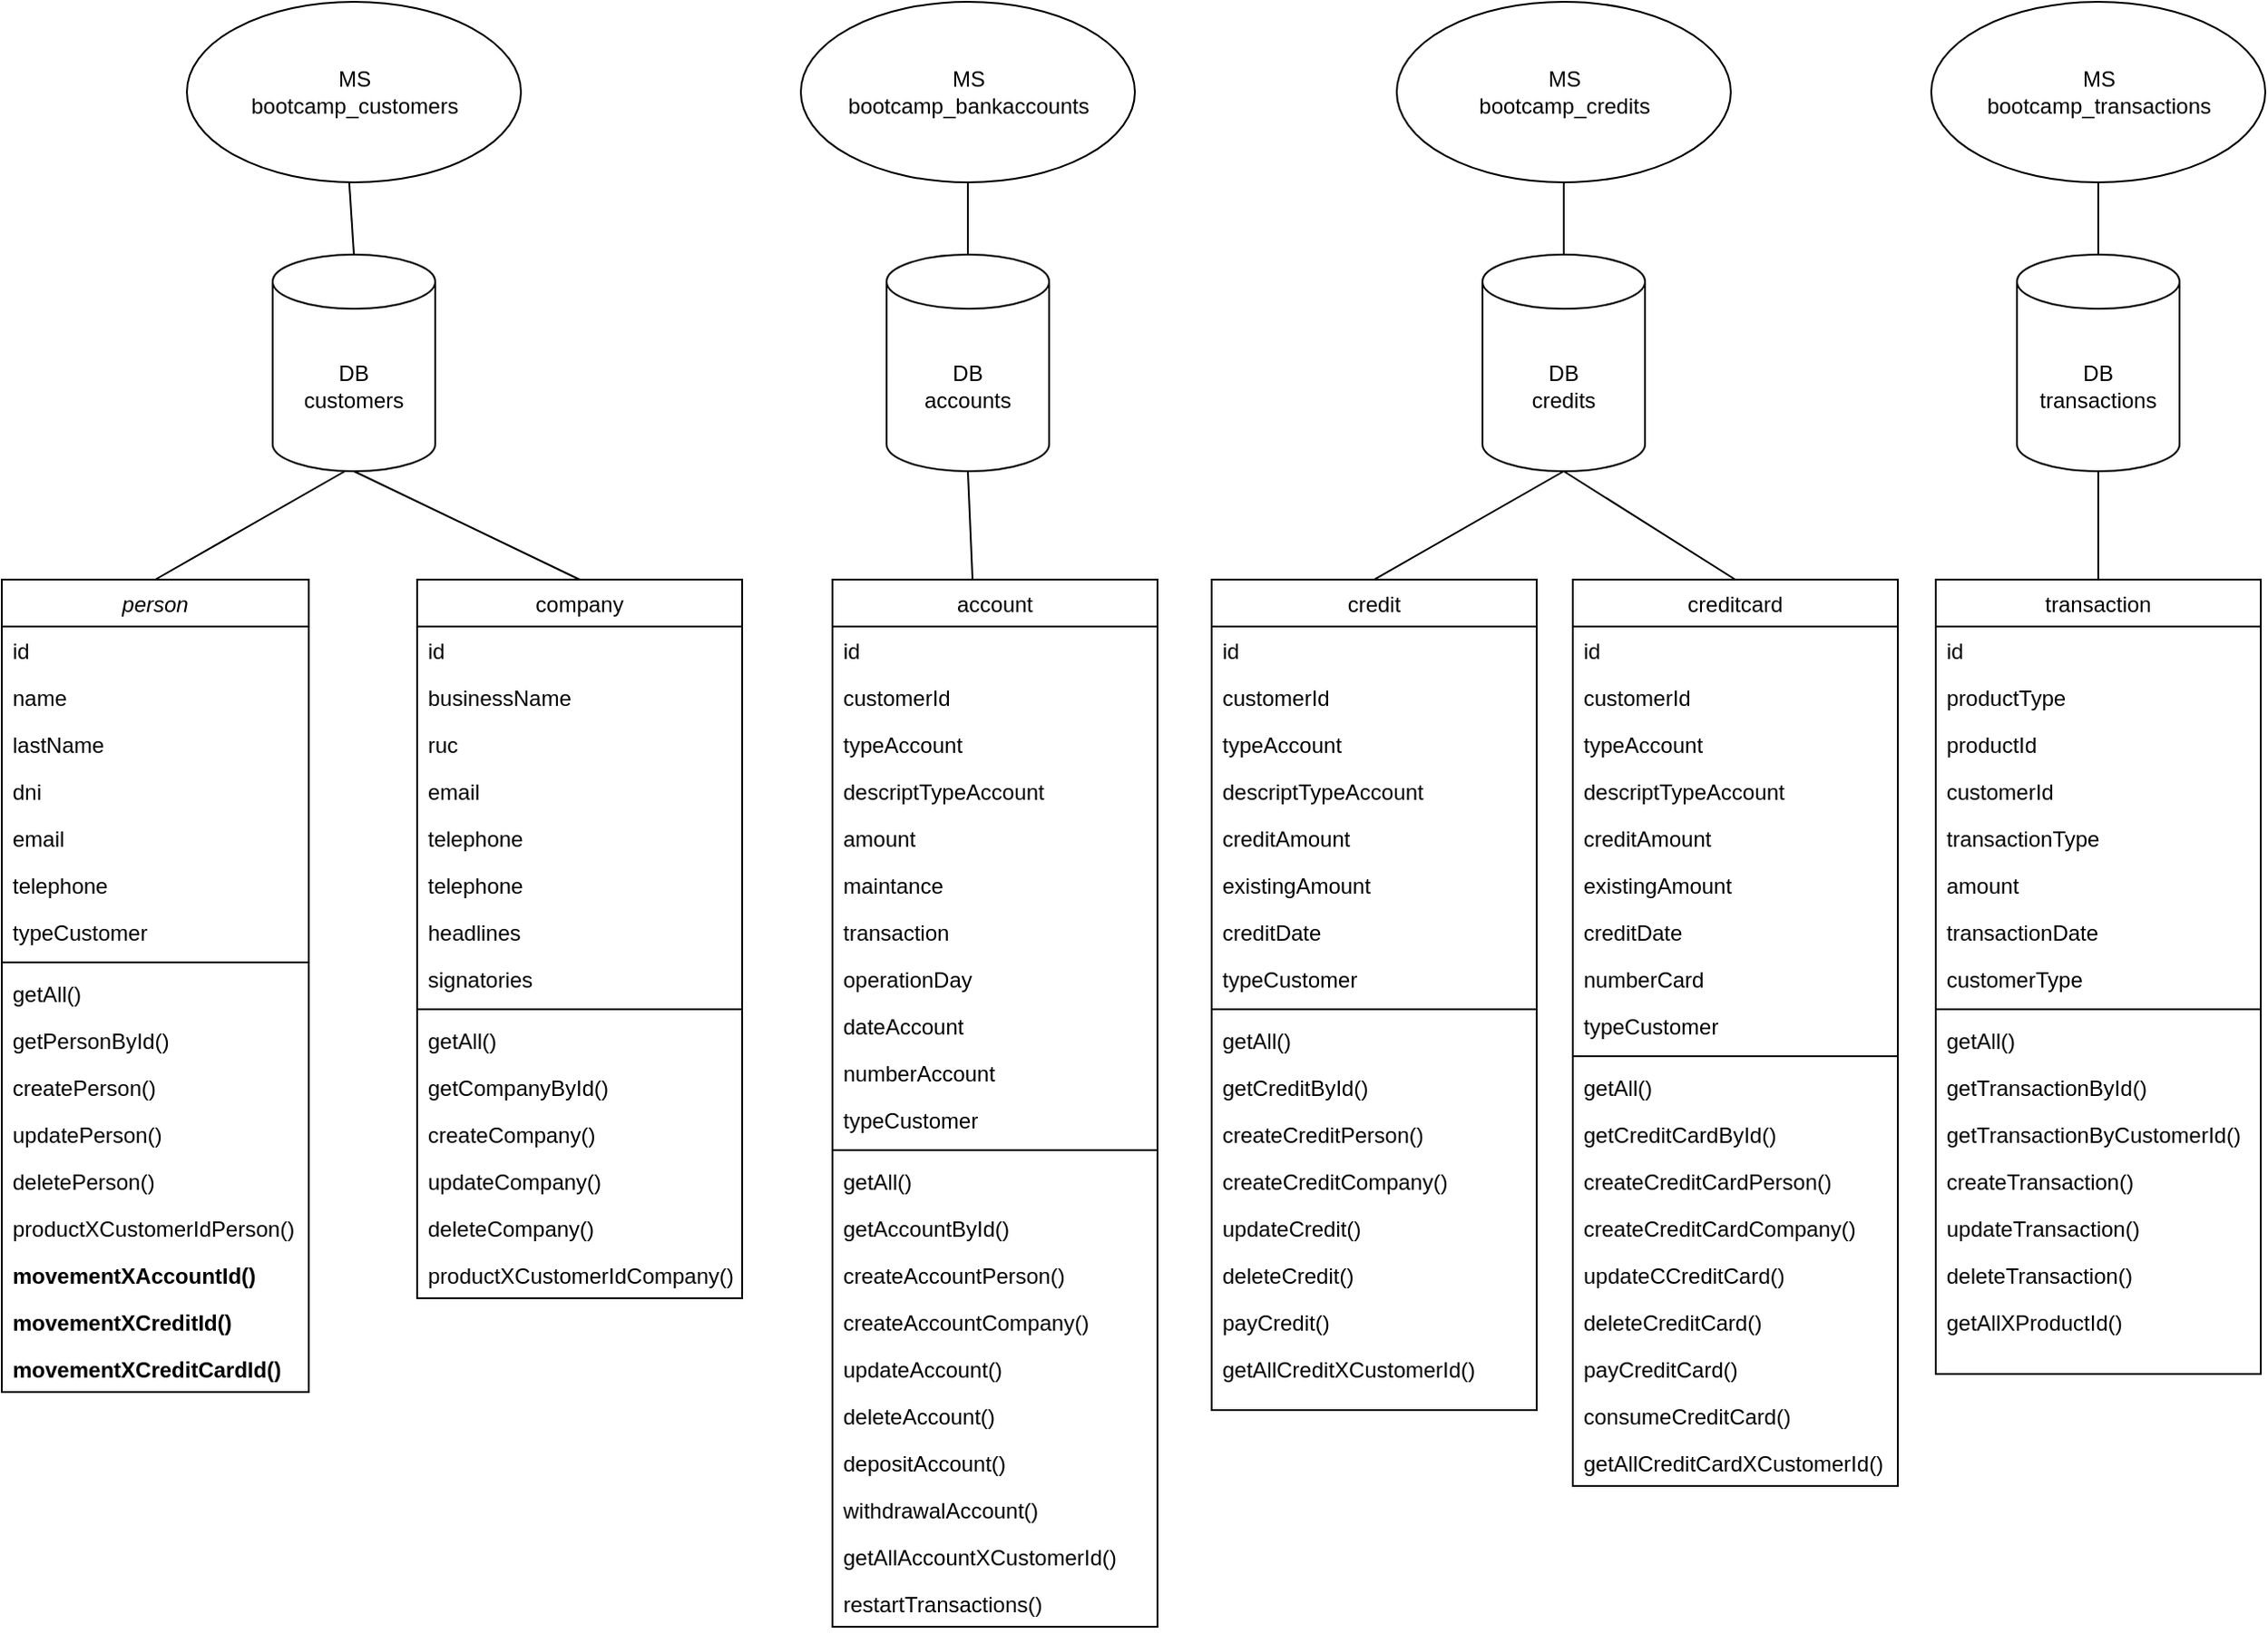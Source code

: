 <mxfile version="20.8.11" type="device"><diagram id="C5RBs43oDa-KdzZeNtuy" name="Page-1"><mxGraphModel dx="2100" dy="2215" grid="1" gridSize="10" guides="1" tooltips="1" connect="1" arrows="1" fold="1" page="1" pageScale="1" pageWidth="827" pageHeight="1169" math="0" shadow="0"><root><mxCell id="WIyWlLk6GJQsqaUBKTNV-0"/><mxCell id="WIyWlLk6GJQsqaUBKTNV-1" parent="WIyWlLk6GJQsqaUBKTNV-0"/><mxCell id="zkfFHV4jXpPFQw0GAbJ--0" value="person" style="swimlane;fontStyle=2;align=center;verticalAlign=top;childLayout=stackLayout;horizontal=1;startSize=26;horizontalStack=0;resizeParent=1;resizeLast=0;collapsible=1;marginBottom=0;rounded=0;shadow=0;strokeWidth=1;" parent="WIyWlLk6GJQsqaUBKTNV-1" vertex="1"><mxGeometry x="80" y="40" width="170" height="450" as="geometry"><mxRectangle x="230" y="140" width="160" height="26" as="alternateBounds"/></mxGeometry></mxCell><mxCell id="zkfFHV4jXpPFQw0GAbJ--1" value="id" style="text;align=left;verticalAlign=top;spacingLeft=4;spacingRight=4;overflow=hidden;rotatable=0;points=[[0,0.5],[1,0.5]];portConstraint=eastwest;" parent="zkfFHV4jXpPFQw0GAbJ--0" vertex="1"><mxGeometry y="26" width="170" height="26" as="geometry"/></mxCell><mxCell id="zkfFHV4jXpPFQw0GAbJ--2" value="name" style="text;align=left;verticalAlign=top;spacingLeft=4;spacingRight=4;overflow=hidden;rotatable=0;points=[[0,0.5],[1,0.5]];portConstraint=eastwest;rounded=0;shadow=0;html=0;" parent="zkfFHV4jXpPFQw0GAbJ--0" vertex="1"><mxGeometry y="52" width="170" height="26" as="geometry"/></mxCell><mxCell id="zkfFHV4jXpPFQw0GAbJ--3" value="lastName" style="text;align=left;verticalAlign=top;spacingLeft=4;spacingRight=4;overflow=hidden;rotatable=0;points=[[0,0.5],[1,0.5]];portConstraint=eastwest;rounded=0;shadow=0;html=0;" parent="zkfFHV4jXpPFQw0GAbJ--0" vertex="1"><mxGeometry y="78" width="170" height="26" as="geometry"/></mxCell><mxCell id="zkfFHV4jXpPFQw0GAbJ--5" value="dni" style="text;align=left;verticalAlign=top;spacingLeft=4;spacingRight=4;overflow=hidden;rotatable=0;points=[[0,0.5],[1,0.5]];portConstraint=eastwest;" parent="zkfFHV4jXpPFQw0GAbJ--0" vertex="1"><mxGeometry y="104" width="170" height="26" as="geometry"/></mxCell><mxCell id="VMvvwazO_1boUIIF1eFx-0" value="email" style="text;align=left;verticalAlign=top;spacingLeft=4;spacingRight=4;overflow=hidden;rotatable=0;points=[[0,0.5],[1,0.5]];portConstraint=eastwest;rounded=0;shadow=0;html=0;" vertex="1" parent="zkfFHV4jXpPFQw0GAbJ--0"><mxGeometry y="130" width="170" height="26" as="geometry"/></mxCell><mxCell id="VMvvwazO_1boUIIF1eFx-2" value="telephone" style="text;align=left;verticalAlign=top;spacingLeft=4;spacingRight=4;overflow=hidden;rotatable=0;points=[[0,0.5],[1,0.5]];portConstraint=eastwest;rounded=0;shadow=0;html=0;" vertex="1" parent="zkfFHV4jXpPFQw0GAbJ--0"><mxGeometry y="156" width="170" height="26" as="geometry"/></mxCell><mxCell id="VMvvwazO_1boUIIF1eFx-3" value="typeCustomer" style="text;align=left;verticalAlign=top;spacingLeft=4;spacingRight=4;overflow=hidden;rotatable=0;points=[[0,0.5],[1,0.5]];portConstraint=eastwest;rounded=0;shadow=0;html=0;" vertex="1" parent="zkfFHV4jXpPFQw0GAbJ--0"><mxGeometry y="182" width="170" height="26" as="geometry"/></mxCell><mxCell id="zkfFHV4jXpPFQw0GAbJ--4" value="" style="line;html=1;strokeWidth=1;align=left;verticalAlign=middle;spacingTop=-1;spacingLeft=3;spacingRight=3;rotatable=0;labelPosition=right;points=[];portConstraint=eastwest;" parent="zkfFHV4jXpPFQw0GAbJ--0" vertex="1"><mxGeometry y="208" width="170" height="8" as="geometry"/></mxCell><mxCell id="VMvvwazO_1boUIIF1eFx-1" value="getAll()" style="text;align=left;verticalAlign=top;spacingLeft=4;spacingRight=4;overflow=hidden;rotatable=0;points=[[0,0.5],[1,0.5]];portConstraint=eastwest;rounded=0;shadow=0;html=0;" vertex="1" parent="zkfFHV4jXpPFQw0GAbJ--0"><mxGeometry y="216" width="170" height="26" as="geometry"/></mxCell><mxCell id="VMvvwazO_1boUIIF1eFx-4" value="getPersonById()" style="text;align=left;verticalAlign=top;spacingLeft=4;spacingRight=4;overflow=hidden;rotatable=0;points=[[0,0.5],[1,0.5]];portConstraint=eastwest;rounded=0;shadow=0;html=0;" vertex="1" parent="zkfFHV4jXpPFQw0GAbJ--0"><mxGeometry y="242" width="170" height="26" as="geometry"/></mxCell><mxCell id="VMvvwazO_1boUIIF1eFx-5" value="createPerson()" style="text;align=left;verticalAlign=top;spacingLeft=4;spacingRight=4;overflow=hidden;rotatable=0;points=[[0,0.5],[1,0.5]];portConstraint=eastwest;rounded=0;shadow=0;html=0;" vertex="1" parent="zkfFHV4jXpPFQw0GAbJ--0"><mxGeometry y="268" width="170" height="26" as="geometry"/></mxCell><mxCell id="VMvvwazO_1boUIIF1eFx-6" value="updatePerson()" style="text;align=left;verticalAlign=top;spacingLeft=4;spacingRight=4;overflow=hidden;rotatable=0;points=[[0,0.5],[1,0.5]];portConstraint=eastwest;rounded=0;shadow=0;html=0;" vertex="1" parent="zkfFHV4jXpPFQw0GAbJ--0"><mxGeometry y="294" width="170" height="26" as="geometry"/></mxCell><mxCell id="VMvvwazO_1boUIIF1eFx-7" value="deletePerson()" style="text;align=left;verticalAlign=top;spacingLeft=4;spacingRight=4;overflow=hidden;rotatable=0;points=[[0,0.5],[1,0.5]];portConstraint=eastwest;rounded=0;shadow=0;html=0;" vertex="1" parent="zkfFHV4jXpPFQw0GAbJ--0"><mxGeometry y="320" width="170" height="26" as="geometry"/></mxCell><mxCell id="VMvvwazO_1boUIIF1eFx-31" value="productXCustomerIdPerson()" style="text;align=left;verticalAlign=top;spacingLeft=4;spacingRight=4;overflow=hidden;rotatable=0;points=[[0,0.5],[1,0.5]];portConstraint=eastwest;rounded=0;shadow=0;html=0;" vertex="1" parent="zkfFHV4jXpPFQw0GAbJ--0"><mxGeometry y="346" width="170" height="26" as="geometry"/></mxCell><mxCell id="VMvvwazO_1boUIIF1eFx-33" value="movementXAccountId()" style="text;align=left;verticalAlign=top;spacingLeft=4;spacingRight=4;overflow=hidden;rotatable=0;points=[[0,0.5],[1,0.5]];portConstraint=eastwest;rounded=0;shadow=0;html=0;fontStyle=1" vertex="1" parent="zkfFHV4jXpPFQw0GAbJ--0"><mxGeometry y="372" width="170" height="26" as="geometry"/></mxCell><mxCell id="VMvvwazO_1boUIIF1eFx-34" value="movementXCreditId()" style="text;align=left;verticalAlign=top;spacingLeft=4;spacingRight=4;overflow=hidden;rotatable=0;points=[[0,0.5],[1,0.5]];portConstraint=eastwest;rounded=0;shadow=0;html=0;fontStyle=1" vertex="1" parent="zkfFHV4jXpPFQw0GAbJ--0"><mxGeometry y="398" width="170" height="26" as="geometry"/></mxCell><mxCell id="VMvvwazO_1boUIIF1eFx-35" value="movementXCreditCardId()" style="text;align=left;verticalAlign=top;spacingLeft=4;spacingRight=4;overflow=hidden;rotatable=0;points=[[0,0.5],[1,0.5]];portConstraint=eastwest;rounded=0;shadow=0;html=0;fontStyle=1" vertex="1" parent="zkfFHV4jXpPFQw0GAbJ--0"><mxGeometry y="424" width="170" height="26" as="geometry"/></mxCell><mxCell id="zkfFHV4jXpPFQw0GAbJ--17" value="company" style="swimlane;fontStyle=0;align=center;verticalAlign=top;childLayout=stackLayout;horizontal=1;startSize=26;horizontalStack=0;resizeParent=1;resizeLast=0;collapsible=1;marginBottom=0;rounded=0;shadow=0;strokeWidth=1;" parent="WIyWlLk6GJQsqaUBKTNV-1" vertex="1"><mxGeometry x="310" y="40" width="180" height="398" as="geometry"><mxRectangle x="550" y="140" width="160" height="26" as="alternateBounds"/></mxGeometry></mxCell><mxCell id="zkfFHV4jXpPFQw0GAbJ--18" value="id" style="text;align=left;verticalAlign=top;spacingLeft=4;spacingRight=4;overflow=hidden;rotatable=0;points=[[0,0.5],[1,0.5]];portConstraint=eastwest;" parent="zkfFHV4jXpPFQw0GAbJ--17" vertex="1"><mxGeometry y="26" width="180" height="26" as="geometry"/></mxCell><mxCell id="zkfFHV4jXpPFQw0GAbJ--19" value="businessName" style="text;align=left;verticalAlign=top;spacingLeft=4;spacingRight=4;overflow=hidden;rotatable=0;points=[[0,0.5],[1,0.5]];portConstraint=eastwest;rounded=0;shadow=0;html=0;" parent="zkfFHV4jXpPFQw0GAbJ--17" vertex="1"><mxGeometry y="52" width="180" height="26" as="geometry"/></mxCell><mxCell id="zkfFHV4jXpPFQw0GAbJ--20" value="ruc" style="text;align=left;verticalAlign=top;spacingLeft=4;spacingRight=4;overflow=hidden;rotatable=0;points=[[0,0.5],[1,0.5]];portConstraint=eastwest;rounded=0;shadow=0;html=0;" parent="zkfFHV4jXpPFQw0GAbJ--17" vertex="1"><mxGeometry y="78" width="180" height="26" as="geometry"/></mxCell><mxCell id="zkfFHV4jXpPFQw0GAbJ--21" value="email" style="text;align=left;verticalAlign=top;spacingLeft=4;spacingRight=4;overflow=hidden;rotatable=0;points=[[0,0.5],[1,0.5]];portConstraint=eastwest;rounded=0;shadow=0;html=0;" parent="zkfFHV4jXpPFQw0GAbJ--17" vertex="1"><mxGeometry y="104" width="180" height="26" as="geometry"/></mxCell><mxCell id="zkfFHV4jXpPFQw0GAbJ--22" value="telephone" style="text;align=left;verticalAlign=top;spacingLeft=4;spacingRight=4;overflow=hidden;rotatable=0;points=[[0,0.5],[1,0.5]];portConstraint=eastwest;rounded=0;shadow=0;html=0;" parent="zkfFHV4jXpPFQw0GAbJ--17" vertex="1"><mxGeometry y="130" width="180" height="26" as="geometry"/></mxCell><mxCell id="VMvvwazO_1boUIIF1eFx-20" value="telephone" style="text;align=left;verticalAlign=top;spacingLeft=4;spacingRight=4;overflow=hidden;rotatable=0;points=[[0,0.5],[1,0.5]];portConstraint=eastwest;rounded=0;shadow=0;html=0;" vertex="1" parent="zkfFHV4jXpPFQw0GAbJ--17"><mxGeometry y="156" width="180" height="26" as="geometry"/></mxCell><mxCell id="VMvvwazO_1boUIIF1eFx-21" value="headlines" style="text;align=left;verticalAlign=top;spacingLeft=4;spacingRight=4;overflow=hidden;rotatable=0;points=[[0,0.5],[1,0.5]];portConstraint=eastwest;rounded=0;shadow=0;html=0;" vertex="1" parent="zkfFHV4jXpPFQw0GAbJ--17"><mxGeometry y="182" width="180" height="26" as="geometry"/></mxCell><mxCell id="VMvvwazO_1boUIIF1eFx-22" value="signatories" style="text;align=left;verticalAlign=top;spacingLeft=4;spacingRight=4;overflow=hidden;rotatable=0;points=[[0,0.5],[1,0.5]];portConstraint=eastwest;rounded=0;shadow=0;html=0;" vertex="1" parent="zkfFHV4jXpPFQw0GAbJ--17"><mxGeometry y="208" width="180" height="26" as="geometry"/></mxCell><mxCell id="zkfFHV4jXpPFQw0GAbJ--23" value="" style="line;html=1;strokeWidth=1;align=left;verticalAlign=middle;spacingTop=-1;spacingLeft=3;spacingRight=3;rotatable=0;labelPosition=right;points=[];portConstraint=eastwest;" parent="zkfFHV4jXpPFQw0GAbJ--17" vertex="1"><mxGeometry y="234" width="180" height="8" as="geometry"/></mxCell><mxCell id="zkfFHV4jXpPFQw0GAbJ--24" value="getAll()" style="text;align=left;verticalAlign=top;spacingLeft=4;spacingRight=4;overflow=hidden;rotatable=0;points=[[0,0.5],[1,0.5]];portConstraint=eastwest;" parent="zkfFHV4jXpPFQw0GAbJ--17" vertex="1"><mxGeometry y="242" width="180" height="26" as="geometry"/></mxCell><mxCell id="VMvvwazO_1boUIIF1eFx-23" value="getCompanyById()" style="text;align=left;verticalAlign=top;spacingLeft=4;spacingRight=4;overflow=hidden;rotatable=0;points=[[0,0.5],[1,0.5]];portConstraint=eastwest;" vertex="1" parent="zkfFHV4jXpPFQw0GAbJ--17"><mxGeometry y="268" width="180" height="26" as="geometry"/></mxCell><mxCell id="VMvvwazO_1boUIIF1eFx-24" value="createCompany()" style="text;align=left;verticalAlign=top;spacingLeft=4;spacingRight=4;overflow=hidden;rotatable=0;points=[[0,0.5],[1,0.5]];portConstraint=eastwest;" vertex="1" parent="zkfFHV4jXpPFQw0GAbJ--17"><mxGeometry y="294" width="180" height="26" as="geometry"/></mxCell><mxCell id="VMvvwazO_1boUIIF1eFx-25" value="updateCompany()" style="text;align=left;verticalAlign=top;spacingLeft=4;spacingRight=4;overflow=hidden;rotatable=0;points=[[0,0.5],[1,0.5]];portConstraint=eastwest;" vertex="1" parent="zkfFHV4jXpPFQw0GAbJ--17"><mxGeometry y="320" width="180" height="26" as="geometry"/></mxCell><mxCell id="VMvvwazO_1boUIIF1eFx-28" value="deleteCompany()" style="text;align=left;verticalAlign=top;spacingLeft=4;spacingRight=4;overflow=hidden;rotatable=0;points=[[0,0.5],[1,0.5]];portConstraint=eastwest;" vertex="1" parent="zkfFHV4jXpPFQw0GAbJ--17"><mxGeometry y="346" width="180" height="26" as="geometry"/></mxCell><mxCell id="VMvvwazO_1boUIIF1eFx-32" value="productXCustomerIdCompany()" style="text;align=left;verticalAlign=top;spacingLeft=4;spacingRight=4;overflow=hidden;rotatable=0;points=[[0,0.5],[1,0.5]];portConstraint=eastwest;" vertex="1" parent="zkfFHV4jXpPFQw0GAbJ--17"><mxGeometry y="372" width="180" height="26" as="geometry"/></mxCell><mxCell id="VMvvwazO_1boUIIF1eFx-36" value="account" style="swimlane;fontStyle=0;align=center;verticalAlign=top;childLayout=stackLayout;horizontal=1;startSize=26;horizontalStack=0;resizeParent=1;resizeLast=0;collapsible=1;marginBottom=0;rounded=0;shadow=0;strokeWidth=1;" vertex="1" parent="WIyWlLk6GJQsqaUBKTNV-1"><mxGeometry x="540" y="40" width="180" height="580" as="geometry"><mxRectangle x="550" y="140" width="160" height="26" as="alternateBounds"/></mxGeometry></mxCell><mxCell id="VMvvwazO_1boUIIF1eFx-37" value="id" style="text;align=left;verticalAlign=top;spacingLeft=4;spacingRight=4;overflow=hidden;rotatable=0;points=[[0,0.5],[1,0.5]];portConstraint=eastwest;" vertex="1" parent="VMvvwazO_1boUIIF1eFx-36"><mxGeometry y="26" width="180" height="26" as="geometry"/></mxCell><mxCell id="VMvvwazO_1boUIIF1eFx-38" value="customerId" style="text;align=left;verticalAlign=top;spacingLeft=4;spacingRight=4;overflow=hidden;rotatable=0;points=[[0,0.5],[1,0.5]];portConstraint=eastwest;rounded=0;shadow=0;html=0;" vertex="1" parent="VMvvwazO_1boUIIF1eFx-36"><mxGeometry y="52" width="180" height="26" as="geometry"/></mxCell><mxCell id="VMvvwazO_1boUIIF1eFx-39" value="typeAccount" style="text;align=left;verticalAlign=top;spacingLeft=4;spacingRight=4;overflow=hidden;rotatable=0;points=[[0,0.5],[1,0.5]];portConstraint=eastwest;rounded=0;shadow=0;html=0;" vertex="1" parent="VMvvwazO_1boUIIF1eFx-36"><mxGeometry y="78" width="180" height="26" as="geometry"/></mxCell><mxCell id="VMvvwazO_1boUIIF1eFx-40" value="descriptTypeAccount" style="text;align=left;verticalAlign=top;spacingLeft=4;spacingRight=4;overflow=hidden;rotatable=0;points=[[0,0.5],[1,0.5]];portConstraint=eastwest;rounded=0;shadow=0;html=0;" vertex="1" parent="VMvvwazO_1boUIIF1eFx-36"><mxGeometry y="104" width="180" height="26" as="geometry"/></mxCell><mxCell id="VMvvwazO_1boUIIF1eFx-41" value="amount" style="text;align=left;verticalAlign=top;spacingLeft=4;spacingRight=4;overflow=hidden;rotatable=0;points=[[0,0.5],[1,0.5]];portConstraint=eastwest;rounded=0;shadow=0;html=0;" vertex="1" parent="VMvvwazO_1boUIIF1eFx-36"><mxGeometry y="130" width="180" height="26" as="geometry"/></mxCell><mxCell id="VMvvwazO_1boUIIF1eFx-42" value="maintance" style="text;align=left;verticalAlign=top;spacingLeft=4;spacingRight=4;overflow=hidden;rotatable=0;points=[[0,0.5],[1,0.5]];portConstraint=eastwest;rounded=0;shadow=0;html=0;" vertex="1" parent="VMvvwazO_1boUIIF1eFx-36"><mxGeometry y="156" width="180" height="26" as="geometry"/></mxCell><mxCell id="VMvvwazO_1boUIIF1eFx-43" value="transaction" style="text;align=left;verticalAlign=top;spacingLeft=4;spacingRight=4;overflow=hidden;rotatable=0;points=[[0,0.5],[1,0.5]];portConstraint=eastwest;rounded=0;shadow=0;html=0;" vertex="1" parent="VMvvwazO_1boUIIF1eFx-36"><mxGeometry y="182" width="180" height="26" as="geometry"/></mxCell><mxCell id="VMvvwazO_1boUIIF1eFx-44" value="operationDay" style="text;align=left;verticalAlign=top;spacingLeft=4;spacingRight=4;overflow=hidden;rotatable=0;points=[[0,0.5],[1,0.5]];portConstraint=eastwest;rounded=0;shadow=0;html=0;" vertex="1" parent="VMvvwazO_1boUIIF1eFx-36"><mxGeometry y="208" width="180" height="26" as="geometry"/></mxCell><mxCell id="VMvvwazO_1boUIIF1eFx-52" value="dateAccount" style="text;align=left;verticalAlign=top;spacingLeft=4;spacingRight=4;overflow=hidden;rotatable=0;points=[[0,0.5],[1,0.5]];portConstraint=eastwest;rounded=0;shadow=0;html=0;" vertex="1" parent="VMvvwazO_1boUIIF1eFx-36"><mxGeometry y="234" width="180" height="26" as="geometry"/></mxCell><mxCell id="VMvvwazO_1boUIIF1eFx-53" value="numberAccount" style="text;align=left;verticalAlign=top;spacingLeft=4;spacingRight=4;overflow=hidden;rotatable=0;points=[[0,0.5],[1,0.5]];portConstraint=eastwest;rounded=0;shadow=0;html=0;" vertex="1" parent="VMvvwazO_1boUIIF1eFx-36"><mxGeometry y="260" width="180" height="26" as="geometry"/></mxCell><mxCell id="VMvvwazO_1boUIIF1eFx-54" value="typeCustomer" style="text;align=left;verticalAlign=top;spacingLeft=4;spacingRight=4;overflow=hidden;rotatable=0;points=[[0,0.5],[1,0.5]];portConstraint=eastwest;rounded=0;shadow=0;html=0;" vertex="1" parent="VMvvwazO_1boUIIF1eFx-36"><mxGeometry y="286" width="180" height="26" as="geometry"/></mxCell><mxCell id="VMvvwazO_1boUIIF1eFx-45" value="" style="line;html=1;strokeWidth=1;align=left;verticalAlign=middle;spacingTop=-1;spacingLeft=3;spacingRight=3;rotatable=0;labelPosition=right;points=[];portConstraint=eastwest;" vertex="1" parent="VMvvwazO_1boUIIF1eFx-36"><mxGeometry y="312" width="180" height="8" as="geometry"/></mxCell><mxCell id="VMvvwazO_1boUIIF1eFx-46" value="getAll()" style="text;align=left;verticalAlign=top;spacingLeft=4;spacingRight=4;overflow=hidden;rotatable=0;points=[[0,0.5],[1,0.5]];portConstraint=eastwest;" vertex="1" parent="VMvvwazO_1boUIIF1eFx-36"><mxGeometry y="320" width="180" height="26" as="geometry"/></mxCell><mxCell id="VMvvwazO_1boUIIF1eFx-47" value="getAccountById()" style="text;align=left;verticalAlign=top;spacingLeft=4;spacingRight=4;overflow=hidden;rotatable=0;points=[[0,0.5],[1,0.5]];portConstraint=eastwest;" vertex="1" parent="VMvvwazO_1boUIIF1eFx-36"><mxGeometry y="346" width="180" height="26" as="geometry"/></mxCell><mxCell id="VMvvwazO_1boUIIF1eFx-48" value="createAccountPerson()" style="text;align=left;verticalAlign=top;spacingLeft=4;spacingRight=4;overflow=hidden;rotatable=0;points=[[0,0.5],[1,0.5]];portConstraint=eastwest;" vertex="1" parent="VMvvwazO_1boUIIF1eFx-36"><mxGeometry y="372" width="180" height="26" as="geometry"/></mxCell><mxCell id="VMvvwazO_1boUIIF1eFx-49" value="createAccountCompany()" style="text;align=left;verticalAlign=top;spacingLeft=4;spacingRight=4;overflow=hidden;rotatable=0;points=[[0,0.5],[1,0.5]];portConstraint=eastwest;" vertex="1" parent="VMvvwazO_1boUIIF1eFx-36"><mxGeometry y="398" width="180" height="26" as="geometry"/></mxCell><mxCell id="VMvvwazO_1boUIIF1eFx-50" value="updateAccount()" style="text;align=left;verticalAlign=top;spacingLeft=4;spacingRight=4;overflow=hidden;rotatable=0;points=[[0,0.5],[1,0.5]];portConstraint=eastwest;" vertex="1" parent="VMvvwazO_1boUIIF1eFx-36"><mxGeometry y="424" width="180" height="26" as="geometry"/></mxCell><mxCell id="VMvvwazO_1boUIIF1eFx-51" value="deleteAccount()" style="text;align=left;verticalAlign=top;spacingLeft=4;spacingRight=4;overflow=hidden;rotatable=0;points=[[0,0.5],[1,0.5]];portConstraint=eastwest;" vertex="1" parent="VMvvwazO_1boUIIF1eFx-36"><mxGeometry y="450" width="180" height="26" as="geometry"/></mxCell><mxCell id="VMvvwazO_1boUIIF1eFx-55" value="depositAccount()" style="text;align=left;verticalAlign=top;spacingLeft=4;spacingRight=4;overflow=hidden;rotatable=0;points=[[0,0.5],[1,0.5]];portConstraint=eastwest;" vertex="1" parent="VMvvwazO_1boUIIF1eFx-36"><mxGeometry y="476" width="180" height="26" as="geometry"/></mxCell><mxCell id="VMvvwazO_1boUIIF1eFx-56" value="withdrawalAccount()" style="text;align=left;verticalAlign=top;spacingLeft=4;spacingRight=4;overflow=hidden;rotatable=0;points=[[0,0.5],[1,0.5]];portConstraint=eastwest;" vertex="1" parent="VMvvwazO_1boUIIF1eFx-36"><mxGeometry y="502" width="180" height="26" as="geometry"/></mxCell><mxCell id="VMvvwazO_1boUIIF1eFx-57" value="getAllAccountXCustomerId()" style="text;align=left;verticalAlign=top;spacingLeft=4;spacingRight=4;overflow=hidden;rotatable=0;points=[[0,0.5],[1,0.5]];portConstraint=eastwest;" vertex="1" parent="VMvvwazO_1boUIIF1eFx-36"><mxGeometry y="528" width="180" height="26" as="geometry"/></mxCell><mxCell id="VMvvwazO_1boUIIF1eFx-58" value="restartTransactions()" style="text;align=left;verticalAlign=top;spacingLeft=4;spacingRight=4;overflow=hidden;rotatable=0;points=[[0,0.5],[1,0.5]];portConstraint=eastwest;" vertex="1" parent="VMvvwazO_1boUIIF1eFx-36"><mxGeometry y="554" width="180" height="26" as="geometry"/></mxCell><mxCell id="VMvvwazO_1boUIIF1eFx-59" value="credit" style="swimlane;fontStyle=0;align=center;verticalAlign=top;childLayout=stackLayout;horizontal=1;startSize=26;horizontalStack=0;resizeParent=1;resizeLast=0;collapsible=1;marginBottom=0;rounded=0;shadow=0;strokeWidth=1;" vertex="1" parent="WIyWlLk6GJQsqaUBKTNV-1"><mxGeometry x="750" y="40" width="180" height="460" as="geometry"><mxRectangle x="550" y="140" width="160" height="26" as="alternateBounds"/></mxGeometry></mxCell><mxCell id="VMvvwazO_1boUIIF1eFx-60" value="id" style="text;align=left;verticalAlign=top;spacingLeft=4;spacingRight=4;overflow=hidden;rotatable=0;points=[[0,0.5],[1,0.5]];portConstraint=eastwest;" vertex="1" parent="VMvvwazO_1boUIIF1eFx-59"><mxGeometry y="26" width="180" height="26" as="geometry"/></mxCell><mxCell id="VMvvwazO_1boUIIF1eFx-61" value="customerId" style="text;align=left;verticalAlign=top;spacingLeft=4;spacingRight=4;overflow=hidden;rotatable=0;points=[[0,0.5],[1,0.5]];portConstraint=eastwest;rounded=0;shadow=0;html=0;" vertex="1" parent="VMvvwazO_1boUIIF1eFx-59"><mxGeometry y="52" width="180" height="26" as="geometry"/></mxCell><mxCell id="VMvvwazO_1boUIIF1eFx-62" value="typeAccount" style="text;align=left;verticalAlign=top;spacingLeft=4;spacingRight=4;overflow=hidden;rotatable=0;points=[[0,0.5],[1,0.5]];portConstraint=eastwest;rounded=0;shadow=0;html=0;" vertex="1" parent="VMvvwazO_1boUIIF1eFx-59"><mxGeometry y="78" width="180" height="26" as="geometry"/></mxCell><mxCell id="VMvvwazO_1boUIIF1eFx-63" value="descriptTypeAccount" style="text;align=left;verticalAlign=top;spacingLeft=4;spacingRight=4;overflow=hidden;rotatable=0;points=[[0,0.5],[1,0.5]];portConstraint=eastwest;rounded=0;shadow=0;html=0;" vertex="1" parent="VMvvwazO_1boUIIF1eFx-59"><mxGeometry y="104" width="180" height="26" as="geometry"/></mxCell><mxCell id="VMvvwazO_1boUIIF1eFx-64" value="creditAmount" style="text;align=left;verticalAlign=top;spacingLeft=4;spacingRight=4;overflow=hidden;rotatable=0;points=[[0,0.5],[1,0.5]];portConstraint=eastwest;rounded=0;shadow=0;html=0;" vertex="1" parent="VMvvwazO_1boUIIF1eFx-59"><mxGeometry y="130" width="180" height="26" as="geometry"/></mxCell><mxCell id="VMvvwazO_1boUIIF1eFx-65" value="existingAmount" style="text;align=left;verticalAlign=top;spacingLeft=4;spacingRight=4;overflow=hidden;rotatable=0;points=[[0,0.5],[1,0.5]];portConstraint=eastwest;rounded=0;shadow=0;html=0;" vertex="1" parent="VMvvwazO_1boUIIF1eFx-59"><mxGeometry y="156" width="180" height="26" as="geometry"/></mxCell><mxCell id="VMvvwazO_1boUIIF1eFx-66" value="creditDate" style="text;align=left;verticalAlign=top;spacingLeft=4;spacingRight=4;overflow=hidden;rotatable=0;points=[[0,0.5],[1,0.5]];portConstraint=eastwest;rounded=0;shadow=0;html=0;" vertex="1" parent="VMvvwazO_1boUIIF1eFx-59"><mxGeometry y="182" width="180" height="26" as="geometry"/></mxCell><mxCell id="VMvvwazO_1boUIIF1eFx-67" value="typeCustomer" style="text;align=left;verticalAlign=top;spacingLeft=4;spacingRight=4;overflow=hidden;rotatable=0;points=[[0,0.5],[1,0.5]];portConstraint=eastwest;rounded=0;shadow=0;html=0;" vertex="1" parent="VMvvwazO_1boUIIF1eFx-59"><mxGeometry y="208" width="180" height="26" as="geometry"/></mxCell><mxCell id="VMvvwazO_1boUIIF1eFx-71" value="" style="line;html=1;strokeWidth=1;align=left;verticalAlign=middle;spacingTop=-1;spacingLeft=3;spacingRight=3;rotatable=0;labelPosition=right;points=[];portConstraint=eastwest;" vertex="1" parent="VMvvwazO_1boUIIF1eFx-59"><mxGeometry y="234" width="180" height="8" as="geometry"/></mxCell><mxCell id="VMvvwazO_1boUIIF1eFx-72" value="getAll()" style="text;align=left;verticalAlign=top;spacingLeft=4;spacingRight=4;overflow=hidden;rotatable=0;points=[[0,0.5],[1,0.5]];portConstraint=eastwest;" vertex="1" parent="VMvvwazO_1boUIIF1eFx-59"><mxGeometry y="242" width="180" height="26" as="geometry"/></mxCell><mxCell id="VMvvwazO_1boUIIF1eFx-73" value="getCreditById()" style="text;align=left;verticalAlign=top;spacingLeft=4;spacingRight=4;overflow=hidden;rotatable=0;points=[[0,0.5],[1,0.5]];portConstraint=eastwest;" vertex="1" parent="VMvvwazO_1boUIIF1eFx-59"><mxGeometry y="268" width="180" height="26" as="geometry"/></mxCell><mxCell id="VMvvwazO_1boUIIF1eFx-74" value="createCreditPerson()" style="text;align=left;verticalAlign=top;spacingLeft=4;spacingRight=4;overflow=hidden;rotatable=0;points=[[0,0.5],[1,0.5]];portConstraint=eastwest;" vertex="1" parent="VMvvwazO_1boUIIF1eFx-59"><mxGeometry y="294" width="180" height="26" as="geometry"/></mxCell><mxCell id="VMvvwazO_1boUIIF1eFx-75" value="createCreditCompany()" style="text;align=left;verticalAlign=top;spacingLeft=4;spacingRight=4;overflow=hidden;rotatable=0;points=[[0,0.5],[1,0.5]];portConstraint=eastwest;" vertex="1" parent="VMvvwazO_1boUIIF1eFx-59"><mxGeometry y="320" width="180" height="26" as="geometry"/></mxCell><mxCell id="VMvvwazO_1boUIIF1eFx-76" value="updateCredit()" style="text;align=left;verticalAlign=top;spacingLeft=4;spacingRight=4;overflow=hidden;rotatable=0;points=[[0,0.5],[1,0.5]];portConstraint=eastwest;" vertex="1" parent="VMvvwazO_1boUIIF1eFx-59"><mxGeometry y="346" width="180" height="26" as="geometry"/></mxCell><mxCell id="VMvvwazO_1boUIIF1eFx-77" value="deleteCredit()" style="text;align=left;verticalAlign=top;spacingLeft=4;spacingRight=4;overflow=hidden;rotatable=0;points=[[0,0.5],[1,0.5]];portConstraint=eastwest;" vertex="1" parent="VMvvwazO_1boUIIF1eFx-59"><mxGeometry y="372" width="180" height="26" as="geometry"/></mxCell><mxCell id="VMvvwazO_1boUIIF1eFx-78" value="payCredit()" style="text;align=left;verticalAlign=top;spacingLeft=4;spacingRight=4;overflow=hidden;rotatable=0;points=[[0,0.5],[1,0.5]];portConstraint=eastwest;" vertex="1" parent="VMvvwazO_1boUIIF1eFx-59"><mxGeometry y="398" width="180" height="26" as="geometry"/></mxCell><mxCell id="VMvvwazO_1boUIIF1eFx-79" value="getAllCreditXCustomerId()" style="text;align=left;verticalAlign=top;spacingLeft=4;spacingRight=4;overflow=hidden;rotatable=0;points=[[0,0.5],[1,0.5]];portConstraint=eastwest;" vertex="1" parent="VMvvwazO_1boUIIF1eFx-59"><mxGeometry y="424" width="180" height="26" as="geometry"/></mxCell><mxCell id="VMvvwazO_1boUIIF1eFx-82" value="creditcard" style="swimlane;fontStyle=0;align=center;verticalAlign=top;childLayout=stackLayout;horizontal=1;startSize=26;horizontalStack=0;resizeParent=1;resizeLast=0;collapsible=1;marginBottom=0;rounded=0;shadow=0;strokeWidth=1;" vertex="1" parent="WIyWlLk6GJQsqaUBKTNV-1"><mxGeometry x="950" y="40" width="180" height="502" as="geometry"><mxRectangle x="550" y="140" width="160" height="26" as="alternateBounds"/></mxGeometry></mxCell><mxCell id="VMvvwazO_1boUIIF1eFx-83" value="id" style="text;align=left;verticalAlign=top;spacingLeft=4;spacingRight=4;overflow=hidden;rotatable=0;points=[[0,0.5],[1,0.5]];portConstraint=eastwest;" vertex="1" parent="VMvvwazO_1boUIIF1eFx-82"><mxGeometry y="26" width="180" height="26" as="geometry"/></mxCell><mxCell id="VMvvwazO_1boUIIF1eFx-84" value="customerId" style="text;align=left;verticalAlign=top;spacingLeft=4;spacingRight=4;overflow=hidden;rotatable=0;points=[[0,0.5],[1,0.5]];portConstraint=eastwest;rounded=0;shadow=0;html=0;" vertex="1" parent="VMvvwazO_1boUIIF1eFx-82"><mxGeometry y="52" width="180" height="26" as="geometry"/></mxCell><mxCell id="VMvvwazO_1boUIIF1eFx-85" value="typeAccount" style="text;align=left;verticalAlign=top;spacingLeft=4;spacingRight=4;overflow=hidden;rotatable=0;points=[[0,0.5],[1,0.5]];portConstraint=eastwest;rounded=0;shadow=0;html=0;" vertex="1" parent="VMvvwazO_1boUIIF1eFx-82"><mxGeometry y="78" width="180" height="26" as="geometry"/></mxCell><mxCell id="VMvvwazO_1boUIIF1eFx-86" value="descriptTypeAccount" style="text;align=left;verticalAlign=top;spacingLeft=4;spacingRight=4;overflow=hidden;rotatable=0;points=[[0,0.5],[1,0.5]];portConstraint=eastwest;rounded=0;shadow=0;html=0;" vertex="1" parent="VMvvwazO_1boUIIF1eFx-82"><mxGeometry y="104" width="180" height="26" as="geometry"/></mxCell><mxCell id="VMvvwazO_1boUIIF1eFx-87" value="creditAmount" style="text;align=left;verticalAlign=top;spacingLeft=4;spacingRight=4;overflow=hidden;rotatable=0;points=[[0,0.5],[1,0.5]];portConstraint=eastwest;rounded=0;shadow=0;html=0;" vertex="1" parent="VMvvwazO_1boUIIF1eFx-82"><mxGeometry y="130" width="180" height="26" as="geometry"/></mxCell><mxCell id="VMvvwazO_1boUIIF1eFx-88" value="existingAmount" style="text;align=left;verticalAlign=top;spacingLeft=4;spacingRight=4;overflow=hidden;rotatable=0;points=[[0,0.5],[1,0.5]];portConstraint=eastwest;rounded=0;shadow=0;html=0;" vertex="1" parent="VMvvwazO_1boUIIF1eFx-82"><mxGeometry y="156" width="180" height="26" as="geometry"/></mxCell><mxCell id="VMvvwazO_1boUIIF1eFx-89" value="creditDate" style="text;align=left;verticalAlign=top;spacingLeft=4;spacingRight=4;overflow=hidden;rotatable=0;points=[[0,0.5],[1,0.5]];portConstraint=eastwest;rounded=0;shadow=0;html=0;" vertex="1" parent="VMvvwazO_1boUIIF1eFx-82"><mxGeometry y="182" width="180" height="26" as="geometry"/></mxCell><mxCell id="VMvvwazO_1boUIIF1eFx-100" value="numberCard" style="text;align=left;verticalAlign=top;spacingLeft=4;spacingRight=4;overflow=hidden;rotatable=0;points=[[0,0.5],[1,0.5]];portConstraint=eastwest;rounded=0;shadow=0;html=0;" vertex="1" parent="VMvvwazO_1boUIIF1eFx-82"><mxGeometry y="208" width="180" height="26" as="geometry"/></mxCell><mxCell id="VMvvwazO_1boUIIF1eFx-90" value="typeCustomer" style="text;align=left;verticalAlign=top;spacingLeft=4;spacingRight=4;overflow=hidden;rotatable=0;points=[[0,0.5],[1,0.5]];portConstraint=eastwest;rounded=0;shadow=0;html=0;" vertex="1" parent="VMvvwazO_1boUIIF1eFx-82"><mxGeometry y="234" width="180" height="26" as="geometry"/></mxCell><mxCell id="VMvvwazO_1boUIIF1eFx-91" value="" style="line;html=1;strokeWidth=1;align=left;verticalAlign=middle;spacingTop=-1;spacingLeft=3;spacingRight=3;rotatable=0;labelPosition=right;points=[];portConstraint=eastwest;" vertex="1" parent="VMvvwazO_1boUIIF1eFx-82"><mxGeometry y="260" width="180" height="8" as="geometry"/></mxCell><mxCell id="VMvvwazO_1boUIIF1eFx-92" value="getAll()" style="text;align=left;verticalAlign=top;spacingLeft=4;spacingRight=4;overflow=hidden;rotatable=0;points=[[0,0.5],[1,0.5]];portConstraint=eastwest;" vertex="1" parent="VMvvwazO_1boUIIF1eFx-82"><mxGeometry y="268" width="180" height="26" as="geometry"/></mxCell><mxCell id="VMvvwazO_1boUIIF1eFx-93" value="getCreditCardById()" style="text;align=left;verticalAlign=top;spacingLeft=4;spacingRight=4;overflow=hidden;rotatable=0;points=[[0,0.5],[1,0.5]];portConstraint=eastwest;" vertex="1" parent="VMvvwazO_1boUIIF1eFx-82"><mxGeometry y="294" width="180" height="26" as="geometry"/></mxCell><mxCell id="VMvvwazO_1boUIIF1eFx-94" value="createCreditCardPerson()" style="text;align=left;verticalAlign=top;spacingLeft=4;spacingRight=4;overflow=hidden;rotatable=0;points=[[0,0.5],[1,0.5]];portConstraint=eastwest;" vertex="1" parent="VMvvwazO_1boUIIF1eFx-82"><mxGeometry y="320" width="180" height="26" as="geometry"/></mxCell><mxCell id="VMvvwazO_1boUIIF1eFx-95" value="createCreditCardCompany()" style="text;align=left;verticalAlign=top;spacingLeft=4;spacingRight=4;overflow=hidden;rotatable=0;points=[[0,0.5],[1,0.5]];portConstraint=eastwest;" vertex="1" parent="VMvvwazO_1boUIIF1eFx-82"><mxGeometry y="346" width="180" height="26" as="geometry"/></mxCell><mxCell id="VMvvwazO_1boUIIF1eFx-96" value="updateCCreditCard()" style="text;align=left;verticalAlign=top;spacingLeft=4;spacingRight=4;overflow=hidden;rotatable=0;points=[[0,0.5],[1,0.5]];portConstraint=eastwest;" vertex="1" parent="VMvvwazO_1boUIIF1eFx-82"><mxGeometry y="372" width="180" height="26" as="geometry"/></mxCell><mxCell id="VMvvwazO_1boUIIF1eFx-97" value="deleteCreditCard()" style="text;align=left;verticalAlign=top;spacingLeft=4;spacingRight=4;overflow=hidden;rotatable=0;points=[[0,0.5],[1,0.5]];portConstraint=eastwest;" vertex="1" parent="VMvvwazO_1boUIIF1eFx-82"><mxGeometry y="398" width="180" height="26" as="geometry"/></mxCell><mxCell id="VMvvwazO_1boUIIF1eFx-98" value="payCreditCard()" style="text;align=left;verticalAlign=top;spacingLeft=4;spacingRight=4;overflow=hidden;rotatable=0;points=[[0,0.5],[1,0.5]];portConstraint=eastwest;" vertex="1" parent="VMvvwazO_1boUIIF1eFx-82"><mxGeometry y="424" width="180" height="26" as="geometry"/></mxCell><mxCell id="VMvvwazO_1boUIIF1eFx-99" value="consumeCreditCard()" style="text;align=left;verticalAlign=top;spacingLeft=4;spacingRight=4;overflow=hidden;rotatable=0;points=[[0,0.5],[1,0.5]];portConstraint=eastwest;" vertex="1" parent="VMvvwazO_1boUIIF1eFx-82"><mxGeometry y="450" width="180" height="26" as="geometry"/></mxCell><mxCell id="VMvvwazO_1boUIIF1eFx-101" value="getAllCreditCardXCustomerId()" style="text;align=left;verticalAlign=top;spacingLeft=4;spacingRight=4;overflow=hidden;rotatable=0;points=[[0,0.5],[1,0.5]];portConstraint=eastwest;" vertex="1" parent="VMvvwazO_1boUIIF1eFx-82"><mxGeometry y="476" width="180" height="26" as="geometry"/></mxCell><mxCell id="VMvvwazO_1boUIIF1eFx-102" value="transaction" style="swimlane;fontStyle=0;align=center;verticalAlign=top;childLayout=stackLayout;horizontal=1;startSize=26;horizontalStack=0;resizeParent=1;resizeLast=0;collapsible=1;marginBottom=0;rounded=0;shadow=0;strokeWidth=1;" vertex="1" parent="WIyWlLk6GJQsqaUBKTNV-1"><mxGeometry x="1151" y="40" width="180" height="440" as="geometry"><mxRectangle x="550" y="140" width="160" height="26" as="alternateBounds"/></mxGeometry></mxCell><mxCell id="VMvvwazO_1boUIIF1eFx-103" value="id" style="text;align=left;verticalAlign=top;spacingLeft=4;spacingRight=4;overflow=hidden;rotatable=0;points=[[0,0.5],[1,0.5]];portConstraint=eastwest;" vertex="1" parent="VMvvwazO_1boUIIF1eFx-102"><mxGeometry y="26" width="180" height="26" as="geometry"/></mxCell><mxCell id="VMvvwazO_1boUIIF1eFx-104" value="productType" style="text;align=left;verticalAlign=top;spacingLeft=4;spacingRight=4;overflow=hidden;rotatable=0;points=[[0,0.5],[1,0.5]];portConstraint=eastwest;rounded=0;shadow=0;html=0;" vertex="1" parent="VMvvwazO_1boUIIF1eFx-102"><mxGeometry y="52" width="180" height="26" as="geometry"/></mxCell><mxCell id="VMvvwazO_1boUIIF1eFx-105" value="productId" style="text;align=left;verticalAlign=top;spacingLeft=4;spacingRight=4;overflow=hidden;rotatable=0;points=[[0,0.5],[1,0.5]];portConstraint=eastwest;rounded=0;shadow=0;html=0;" vertex="1" parent="VMvvwazO_1boUIIF1eFx-102"><mxGeometry y="78" width="180" height="26" as="geometry"/></mxCell><mxCell id="VMvvwazO_1boUIIF1eFx-106" value="customerId" style="text;align=left;verticalAlign=top;spacingLeft=4;spacingRight=4;overflow=hidden;rotatable=0;points=[[0,0.5],[1,0.5]];portConstraint=eastwest;rounded=0;shadow=0;html=0;" vertex="1" parent="VMvvwazO_1boUIIF1eFx-102"><mxGeometry y="104" width="180" height="26" as="geometry"/></mxCell><mxCell id="VMvvwazO_1boUIIF1eFx-107" value="transactionType" style="text;align=left;verticalAlign=top;spacingLeft=4;spacingRight=4;overflow=hidden;rotatable=0;points=[[0,0.5],[1,0.5]];portConstraint=eastwest;rounded=0;shadow=0;html=0;" vertex="1" parent="VMvvwazO_1boUIIF1eFx-102"><mxGeometry y="130" width="180" height="26" as="geometry"/></mxCell><mxCell id="VMvvwazO_1boUIIF1eFx-108" value="amount" style="text;align=left;verticalAlign=top;spacingLeft=4;spacingRight=4;overflow=hidden;rotatable=0;points=[[0,0.5],[1,0.5]];portConstraint=eastwest;rounded=0;shadow=0;html=0;" vertex="1" parent="VMvvwazO_1boUIIF1eFx-102"><mxGeometry y="156" width="180" height="26" as="geometry"/></mxCell><mxCell id="VMvvwazO_1boUIIF1eFx-109" value="transactionDate" style="text;align=left;verticalAlign=top;spacingLeft=4;spacingRight=4;overflow=hidden;rotatable=0;points=[[0,0.5],[1,0.5]];portConstraint=eastwest;rounded=0;shadow=0;html=0;" vertex="1" parent="VMvvwazO_1boUIIF1eFx-102"><mxGeometry y="182" width="180" height="26" as="geometry"/></mxCell><mxCell id="VMvvwazO_1boUIIF1eFx-110" value="customerType" style="text;align=left;verticalAlign=top;spacingLeft=4;spacingRight=4;overflow=hidden;rotatable=0;points=[[0,0.5],[1,0.5]];portConstraint=eastwest;rounded=0;shadow=0;html=0;" vertex="1" parent="VMvvwazO_1boUIIF1eFx-102"><mxGeometry y="208" width="180" height="26" as="geometry"/></mxCell><mxCell id="VMvvwazO_1boUIIF1eFx-112" value="" style="line;html=1;strokeWidth=1;align=left;verticalAlign=middle;spacingTop=-1;spacingLeft=3;spacingRight=3;rotatable=0;labelPosition=right;points=[];portConstraint=eastwest;" vertex="1" parent="VMvvwazO_1boUIIF1eFx-102"><mxGeometry y="234" width="180" height="8" as="geometry"/></mxCell><mxCell id="VMvvwazO_1boUIIF1eFx-113" value="getAll()" style="text;align=left;verticalAlign=top;spacingLeft=4;spacingRight=4;overflow=hidden;rotatable=0;points=[[0,0.5],[1,0.5]];portConstraint=eastwest;" vertex="1" parent="VMvvwazO_1boUIIF1eFx-102"><mxGeometry y="242" width="180" height="26" as="geometry"/></mxCell><mxCell id="VMvvwazO_1boUIIF1eFx-114" value="getTransactionById()" style="text;align=left;verticalAlign=top;spacingLeft=4;spacingRight=4;overflow=hidden;rotatable=0;points=[[0,0.5],[1,0.5]];portConstraint=eastwest;" vertex="1" parent="VMvvwazO_1boUIIF1eFx-102"><mxGeometry y="268" width="180" height="26" as="geometry"/></mxCell><mxCell id="VMvvwazO_1boUIIF1eFx-115" value="getTransactionByCustomerId()" style="text;align=left;verticalAlign=top;spacingLeft=4;spacingRight=4;overflow=hidden;rotatable=0;points=[[0,0.5],[1,0.5]];portConstraint=eastwest;" vertex="1" parent="VMvvwazO_1boUIIF1eFx-102"><mxGeometry y="294" width="180" height="26" as="geometry"/></mxCell><mxCell id="VMvvwazO_1boUIIF1eFx-116" value="createTransaction()" style="text;align=left;verticalAlign=top;spacingLeft=4;spacingRight=4;overflow=hidden;rotatable=0;points=[[0,0.5],[1,0.5]];portConstraint=eastwest;" vertex="1" parent="VMvvwazO_1boUIIF1eFx-102"><mxGeometry y="320" width="180" height="26" as="geometry"/></mxCell><mxCell id="VMvvwazO_1boUIIF1eFx-117" value="updateTransaction()" style="text;align=left;verticalAlign=top;spacingLeft=4;spacingRight=4;overflow=hidden;rotatable=0;points=[[0,0.5],[1,0.5]];portConstraint=eastwest;" vertex="1" parent="VMvvwazO_1boUIIF1eFx-102"><mxGeometry y="346" width="180" height="26" as="geometry"/></mxCell><mxCell id="VMvvwazO_1boUIIF1eFx-118" value="deleteTransaction()" style="text;align=left;verticalAlign=top;spacingLeft=4;spacingRight=4;overflow=hidden;rotatable=0;points=[[0,0.5],[1,0.5]];portConstraint=eastwest;" vertex="1" parent="VMvvwazO_1boUIIF1eFx-102"><mxGeometry y="372" width="180" height="26" as="geometry"/></mxCell><mxCell id="VMvvwazO_1boUIIF1eFx-119" value="getAllXProductId()" style="text;align=left;verticalAlign=top;spacingLeft=4;spacingRight=4;overflow=hidden;rotatable=0;points=[[0,0.5],[1,0.5]];portConstraint=eastwest;" vertex="1" parent="VMvvwazO_1boUIIF1eFx-102"><mxGeometry y="398" width="180" height="26" as="geometry"/></mxCell><mxCell id="VMvvwazO_1boUIIF1eFx-122" value="DB&lt;br&gt;customers" style="shape=cylinder3;whiteSpace=wrap;html=1;boundedLbl=1;backgroundOutline=1;size=15;" vertex="1" parent="WIyWlLk6GJQsqaUBKTNV-1"><mxGeometry x="230" y="-140" width="90" height="120" as="geometry"/></mxCell><mxCell id="VMvvwazO_1boUIIF1eFx-123" value="DB&lt;br&gt;accounts" style="shape=cylinder3;whiteSpace=wrap;html=1;boundedLbl=1;backgroundOutline=1;size=15;" vertex="1" parent="WIyWlLk6GJQsqaUBKTNV-1"><mxGeometry x="570" y="-140" width="90" height="120" as="geometry"/></mxCell><mxCell id="VMvvwazO_1boUIIF1eFx-124" value="DB&lt;br&gt;credits" style="shape=cylinder3;whiteSpace=wrap;html=1;boundedLbl=1;backgroundOutline=1;size=15;" vertex="1" parent="WIyWlLk6GJQsqaUBKTNV-1"><mxGeometry x="900" y="-140" width="90" height="120" as="geometry"/></mxCell><mxCell id="VMvvwazO_1boUIIF1eFx-125" value="DB&lt;br&gt;transactions" style="shape=cylinder3;whiteSpace=wrap;html=1;boundedLbl=1;backgroundOutline=1;size=15;" vertex="1" parent="WIyWlLk6GJQsqaUBKTNV-1"><mxGeometry x="1196" y="-140" width="90" height="120" as="geometry"/></mxCell><mxCell id="VMvvwazO_1boUIIF1eFx-126" value="" style="endArrow=none;html=1;rounded=0;exitX=0.5;exitY=0;exitDx=0;exitDy=0;" edge="1" parent="WIyWlLk6GJQsqaUBKTNV-1" source="zkfFHV4jXpPFQw0GAbJ--0"><mxGeometry width="50" height="50" relative="1" as="geometry"><mxPoint x="170" y="90" as="sourcePoint"/><mxPoint x="270" y="-20" as="targetPoint"/></mxGeometry></mxCell><mxCell id="VMvvwazO_1boUIIF1eFx-127" value="" style="endArrow=none;html=1;rounded=0;entryX=0.5;entryY=1;entryDx=0;entryDy=0;entryPerimeter=0;exitX=0.5;exitY=0;exitDx=0;exitDy=0;" edge="1" parent="WIyWlLk6GJQsqaUBKTNV-1" source="zkfFHV4jXpPFQw0GAbJ--17" target="VMvvwazO_1boUIIF1eFx-122"><mxGeometry width="50" height="50" relative="1" as="geometry"><mxPoint x="390" y="30" as="sourcePoint"/><mxPoint x="440" y="-20" as="targetPoint"/></mxGeometry></mxCell><mxCell id="VMvvwazO_1boUIIF1eFx-128" value="" style="endArrow=none;html=1;rounded=0;entryX=0.5;entryY=1;entryDx=0;entryDy=0;entryPerimeter=0;" edge="1" parent="WIyWlLk6GJQsqaUBKTNV-1" source="VMvvwazO_1boUIIF1eFx-36" target="VMvvwazO_1boUIIF1eFx-123"><mxGeometry width="50" height="50" relative="1" as="geometry"><mxPoint x="490" y="-10" as="sourcePoint"/><mxPoint x="540" y="-60" as="targetPoint"/></mxGeometry></mxCell><mxCell id="VMvvwazO_1boUIIF1eFx-129" value="" style="endArrow=none;html=1;rounded=0;entryX=0.5;entryY=1;entryDx=0;entryDy=0;entryPerimeter=0;" edge="1" parent="WIyWlLk6GJQsqaUBKTNV-1" target="VMvvwazO_1boUIIF1eFx-124"><mxGeometry width="50" height="50" relative="1" as="geometry"><mxPoint x="840" y="40" as="sourcePoint"/><mxPoint x="890" y="-10" as="targetPoint"/></mxGeometry></mxCell><mxCell id="VMvvwazO_1boUIIF1eFx-130" value="" style="endArrow=none;html=1;rounded=0;exitX=0.5;exitY=0;exitDx=0;exitDy=0;entryX=0.5;entryY=1;entryDx=0;entryDy=0;entryPerimeter=0;" edge="1" parent="WIyWlLk6GJQsqaUBKTNV-1" source="VMvvwazO_1boUIIF1eFx-82" target="VMvvwazO_1boUIIF1eFx-124"><mxGeometry width="50" height="50" relative="1" as="geometry"><mxPoint x="1050" y="20" as="sourcePoint"/><mxPoint x="1100" y="-30" as="targetPoint"/></mxGeometry></mxCell><mxCell id="VMvvwazO_1boUIIF1eFx-131" value="" style="endArrow=none;html=1;rounded=0;exitX=0.5;exitY=0;exitDx=0;exitDy=0;entryX=0.5;entryY=1;entryDx=0;entryDy=0;entryPerimeter=0;" edge="1" parent="WIyWlLk6GJQsqaUBKTNV-1" source="VMvvwazO_1boUIIF1eFx-102" target="VMvvwazO_1boUIIF1eFx-125"><mxGeometry width="50" height="50" relative="1" as="geometry"><mxPoint x="1100" y="-20" as="sourcePoint"/><mxPoint x="1150" y="-70" as="targetPoint"/></mxGeometry></mxCell><mxCell id="VMvvwazO_1boUIIF1eFx-132" value="MS&lt;br&gt;bootcamp_customers" style="ellipse;whiteSpace=wrap;html=1;" vertex="1" parent="WIyWlLk6GJQsqaUBKTNV-1"><mxGeometry x="182.5" y="-280" width="185" height="100" as="geometry"/></mxCell><mxCell id="VMvvwazO_1boUIIF1eFx-133" value="MS&lt;br&gt;bootcamp_bankaccounts" style="ellipse;whiteSpace=wrap;html=1;" vertex="1" parent="WIyWlLk6GJQsqaUBKTNV-1"><mxGeometry x="522.5" y="-280" width="185" height="100" as="geometry"/></mxCell><mxCell id="VMvvwazO_1boUIIF1eFx-134" value="MS&lt;br&gt;bootcamp_credits" style="ellipse;whiteSpace=wrap;html=1;" vertex="1" parent="WIyWlLk6GJQsqaUBKTNV-1"><mxGeometry x="852.5" y="-280" width="185" height="100" as="geometry"/></mxCell><mxCell id="VMvvwazO_1boUIIF1eFx-135" value="MS&lt;br&gt;bootcamp_transactions" style="ellipse;whiteSpace=wrap;html=1;" vertex="1" parent="WIyWlLk6GJQsqaUBKTNV-1"><mxGeometry x="1148.5" y="-280" width="185" height="100" as="geometry"/></mxCell><mxCell id="VMvvwazO_1boUIIF1eFx-136" value="" style="endArrow=none;html=1;rounded=0;entryX=0.486;entryY=1;entryDx=0;entryDy=0;entryPerimeter=0;exitX=0.5;exitY=0;exitDx=0;exitDy=0;exitPerimeter=0;" edge="1" parent="WIyWlLk6GJQsqaUBKTNV-1" source="VMvvwazO_1boUIIF1eFx-122" target="VMvvwazO_1boUIIF1eFx-132"><mxGeometry width="50" height="50" relative="1" as="geometry"><mxPoint x="210" y="-140" as="sourcePoint"/><mxPoint x="260" y="-190" as="targetPoint"/></mxGeometry></mxCell><mxCell id="VMvvwazO_1boUIIF1eFx-137" value="" style="endArrow=none;html=1;rounded=0;entryX=0.5;entryY=1;entryDx=0;entryDy=0;exitX=0.5;exitY=0;exitDx=0;exitDy=0;exitPerimeter=0;" edge="1" parent="WIyWlLk6GJQsqaUBKTNV-1" source="VMvvwazO_1boUIIF1eFx-124" target="VMvvwazO_1boUIIF1eFx-134"><mxGeometry width="50" height="50" relative="1" as="geometry"><mxPoint x="885.09" y="-130" as="sourcePoint"/><mxPoint x="880.0" y="-190" as="targetPoint"/></mxGeometry></mxCell><mxCell id="VMvvwazO_1boUIIF1eFx-138" value="" style="endArrow=none;html=1;rounded=0;entryX=0.5;entryY=1;entryDx=0;entryDy=0;exitX=0.5;exitY=0;exitDx=0;exitDy=0;exitPerimeter=0;" edge="1" parent="WIyWlLk6GJQsqaUBKTNV-1" source="VMvvwazO_1boUIIF1eFx-125" target="VMvvwazO_1boUIIF1eFx-135"><mxGeometry width="50" height="50" relative="1" as="geometry"><mxPoint x="1255.09" y="-130" as="sourcePoint"/><mxPoint x="1250" y="-190" as="targetPoint"/></mxGeometry></mxCell><mxCell id="VMvvwazO_1boUIIF1eFx-139" value="" style="endArrow=none;html=1;rounded=0;entryX=0.5;entryY=1;entryDx=0;entryDy=0;exitX=0.5;exitY=0;exitDx=0;exitDy=0;exitPerimeter=0;" edge="1" parent="WIyWlLk6GJQsqaUBKTNV-1" source="VMvvwazO_1boUIIF1eFx-123" target="VMvvwazO_1boUIIF1eFx-133"><mxGeometry width="50" height="50" relative="1" as="geometry"><mxPoint x="545.09" y="-140" as="sourcePoint"/><mxPoint x="540.0" y="-200" as="targetPoint"/></mxGeometry></mxCell></root></mxGraphModel></diagram></mxfile>
